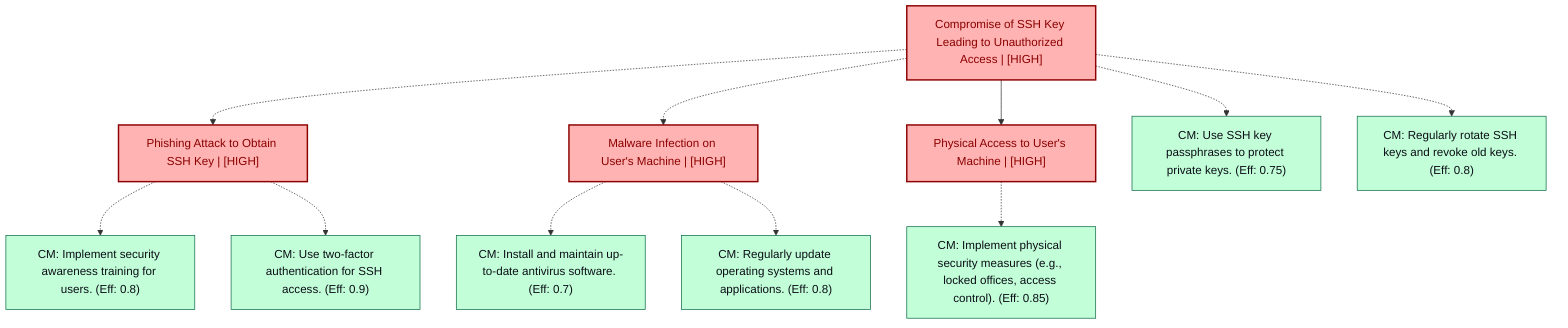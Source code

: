 graph TB
  node_01K65VBS5AD5G3ZD8M5E06KSS5["Compromise of SSH Key Leading to Unauthorized Access | [HIGH]"]:::highRisk
  node_01K65VBS5AD5G3ZD8M5E06KSS6["Phishing Attack to Obtain SSH Key | [HIGH]"]:::highRisk
  node_01K65VBS5AD5G3ZD8M5E06KSS6_cm_0["CM: Implement security awareness training for users. (Eff: 0.8)"]:::countermeasure
  node_01K65VBS5AD5G3ZD8M5E06KSS6_cm_1["CM: Use two-factor authentication for SSH access. (Eff: 0.9)"]:::countermeasure
  node_01K65VBS5AD5G3ZD8M5E06KSS7["Malware Infection on User's Machine | [HIGH]"]:::highRisk
  node_01K65VBS5AD5G3ZD8M5E06KSS7_cm_0["CM: Install and maintain up-to-date antivirus software. (Eff: 0.7)"]:::countermeasure
  node_01K65VBS5AD5G3ZD8M5E06KSS7_cm_1["CM: Regularly update operating systems and applications. (Eff: 0.8)"]:::countermeasure
  node_01K65VBS5AD5G3ZD8M5E06KSS8["Physical Access to User's Machine | [HIGH]"]:::highRisk
  node_01K65VBS5AD5G3ZD8M5E06KSS8_cm_0["CM: Implement physical security measures (e.g., locked offices, access control). (Eff: 0.85)"]:::countermeasure
  node_01K65VBS5AD5G3ZD8M5E06KSS5_cm_0["CM: Use SSH key passphrases to protect private keys. (Eff: 0.75)"]:::countermeasure
  node_01K65VBS5AD5G3ZD8M5E06KSS5_cm_1["CM: Regularly rotate SSH keys and revoke old keys. (Eff: 0.8)"]:::countermeasure

  node_01K65VBS5AD5G3ZD8M5E06KSS5 -.-> node_01K65VBS5AD5G3ZD8M5E06KSS6
  node_01K65VBS5AD5G3ZD8M5E06KSS6 -.-> node_01K65VBS5AD5G3ZD8M5E06KSS6_cm_0
  node_01K65VBS5AD5G3ZD8M5E06KSS6 -.-> node_01K65VBS5AD5G3ZD8M5E06KSS6_cm_1
  node_01K65VBS5AD5G3ZD8M5E06KSS5 -.-> node_01K65VBS5AD5G3ZD8M5E06KSS7
  node_01K65VBS5AD5G3ZD8M5E06KSS7 -.-> node_01K65VBS5AD5G3ZD8M5E06KSS7_cm_0
  node_01K65VBS5AD5G3ZD8M5E06KSS7 -.-> node_01K65VBS5AD5G3ZD8M5E06KSS7_cm_1
  node_01K65VBS5AD5G3ZD8M5E06KSS5 --> node_01K65VBS5AD5G3ZD8M5E06KSS8
  node_01K65VBS5AD5G3ZD8M5E06KSS8 -.-> node_01K65VBS5AD5G3ZD8M5E06KSS8_cm_0
  node_01K65VBS5AD5G3ZD8M5E06KSS5 -.-> node_01K65VBS5AD5G3ZD8M5E06KSS5_cm_0
  node_01K65VBS5AD5G3ZD8M5E06KSS5 -.-> node_01K65VBS5AD5G3ZD8M5E06KSS5_cm_1

  classDef andNode fill:#FFB3B3,stroke:#8B0000,stroke-width:2px,color:#0B0D17
  classDef orNode fill:#C2FFD8,stroke:#106B49,stroke-width:2px,color:#0B0D17
  classDef leafNode fill:#73d1ff,stroke:#29ABE2,stroke-width:2px,color:#0B0D17
  classDef highRisk fill:#FFB3B3,color:#8B0000,stroke:#8B0000,stroke-width:2px
  classDef mediumRisk fill:#FFF200,stroke:#7A6300,stroke-width:1px,color:#0B0D17
  classDef lowRisk fill:#FFF2B3,stroke:#FFF2B3,stroke-width:1px,color:#0B0D17
  classDef countermeasure fill:#C2FFD8,stroke:#106B49,stroke-width:1px,color:#0B0D17
  classDef reference fill:#ffa1ad,stroke:#A259FF,stroke-width:1px,stroke-dasharray:3 3,color:#0B0D17
  classDef mitreNode stroke-dasharray:5 5
  classDef note fill:#ffffcc,stroke:#ffcc00,stroke-width:2px,stroke-dasharray:5 5